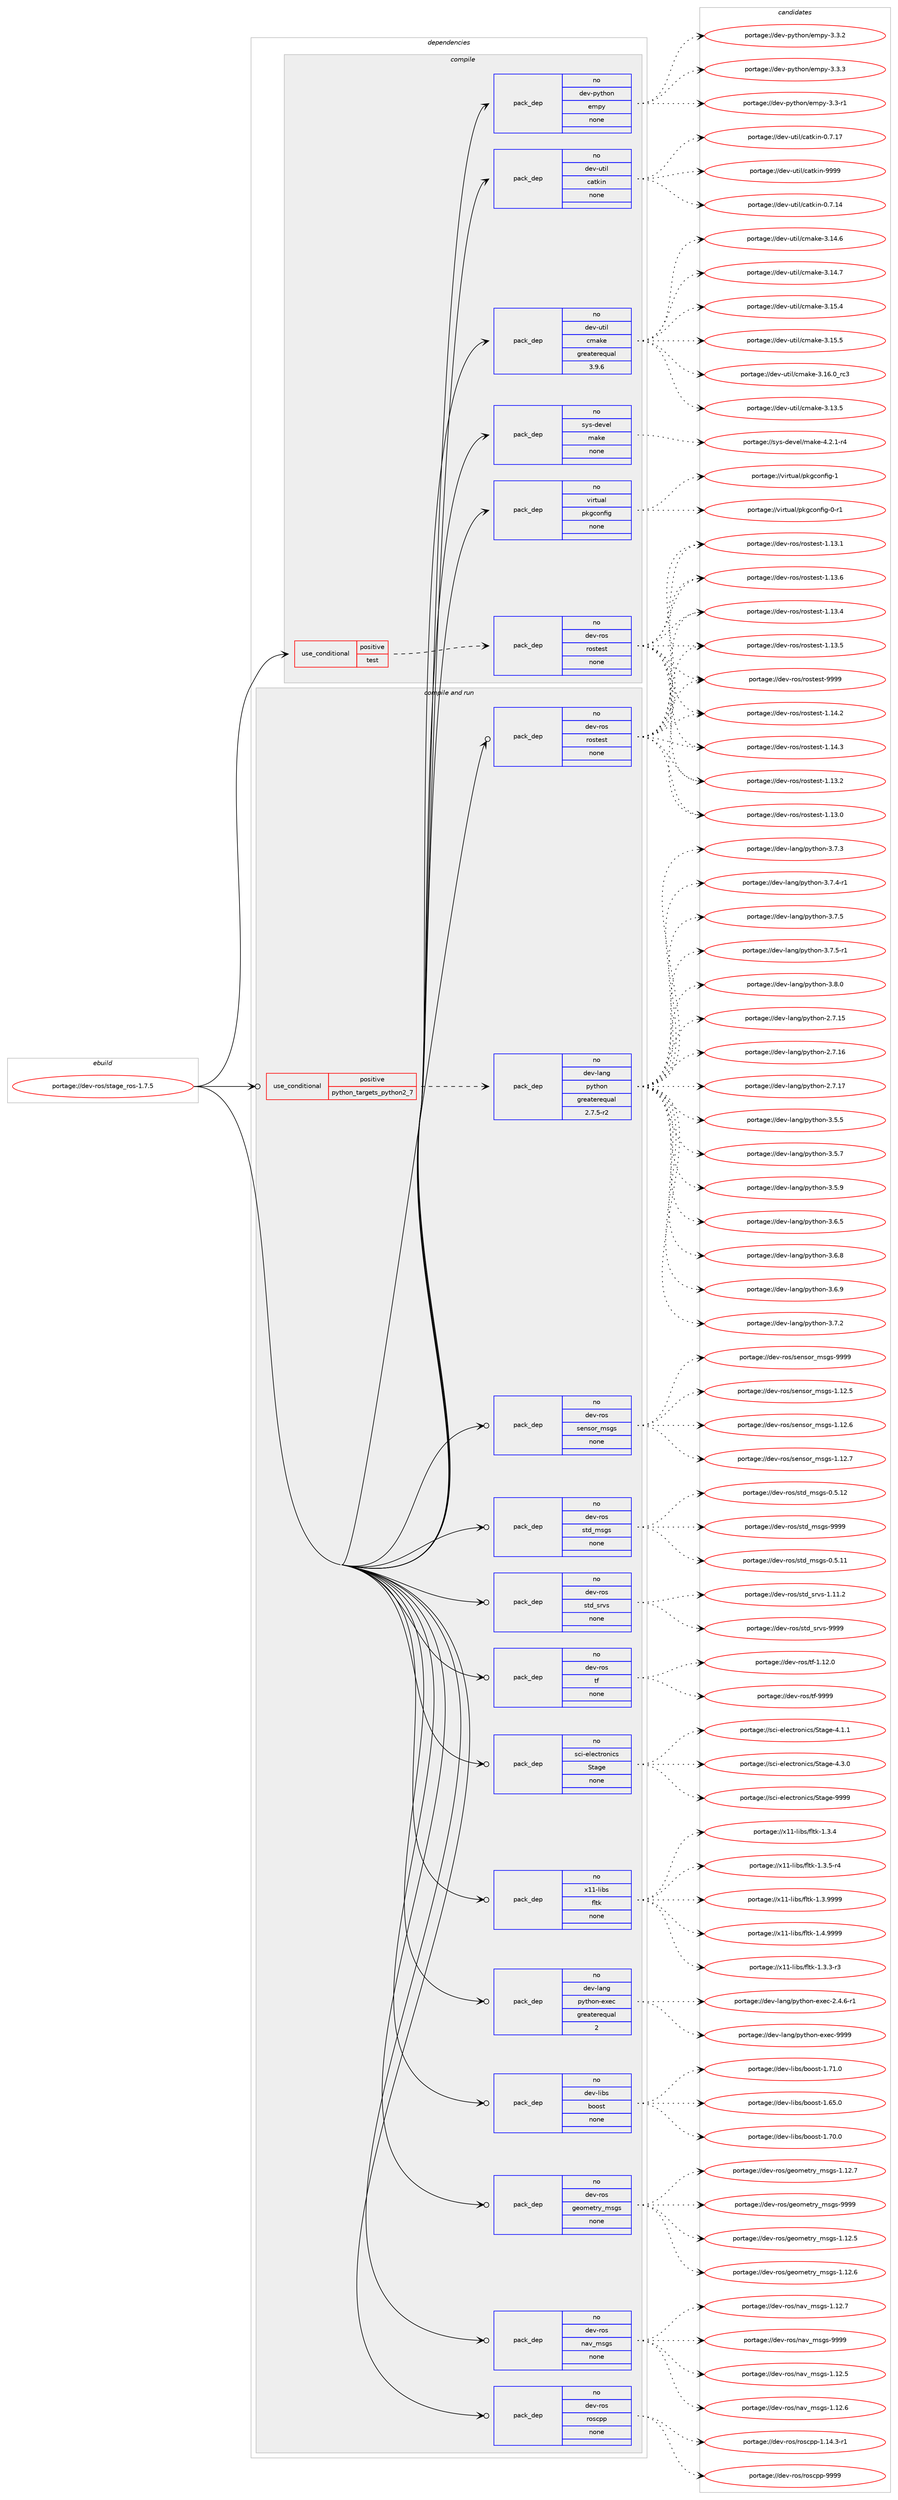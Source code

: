 digraph prolog {

# *************
# Graph options
# *************

newrank=true;
concentrate=true;
compound=true;
graph [rankdir=LR,fontname=Helvetica,fontsize=10,ranksep=1.5];#, ranksep=2.5, nodesep=0.2];
edge  [arrowhead=vee];
node  [fontname=Helvetica,fontsize=10];

# **********
# The ebuild
# **********

subgraph cluster_leftcol {
color=gray;
rank=same;
label=<<i>ebuild</i>>;
id [label="portage://dev-ros/stage_ros-1.7.5", color=red, width=4, href="../dev-ros/stage_ros-1.7.5.svg"];
}

# ****************
# The dependencies
# ****************

subgraph cluster_midcol {
color=gray;
label=<<i>dependencies</i>>;
subgraph cluster_compile {
fillcolor="#eeeeee";
style=filled;
label=<<i>compile</i>>;
subgraph cond44792 {
dependency202475 [label=<<TABLE BORDER="0" CELLBORDER="1" CELLSPACING="0" CELLPADDING="4"><TR><TD ROWSPAN="3" CELLPADDING="10">use_conditional</TD></TR><TR><TD>positive</TD></TR><TR><TD>test</TD></TR></TABLE>>, shape=none, color=red];
subgraph pack154255 {
dependency202476 [label=<<TABLE BORDER="0" CELLBORDER="1" CELLSPACING="0" CELLPADDING="4" WIDTH="220"><TR><TD ROWSPAN="6" CELLPADDING="30">pack_dep</TD></TR><TR><TD WIDTH="110">no</TD></TR><TR><TD>dev-ros</TD></TR><TR><TD>rostest</TD></TR><TR><TD>none</TD></TR><TR><TD></TD></TR></TABLE>>, shape=none, color=blue];
}
dependency202475:e -> dependency202476:w [weight=20,style="dashed",arrowhead="vee"];
}
id:e -> dependency202475:w [weight=20,style="solid",arrowhead="vee"];
subgraph pack154256 {
dependency202477 [label=<<TABLE BORDER="0" CELLBORDER="1" CELLSPACING="0" CELLPADDING="4" WIDTH="220"><TR><TD ROWSPAN="6" CELLPADDING="30">pack_dep</TD></TR><TR><TD WIDTH="110">no</TD></TR><TR><TD>dev-python</TD></TR><TR><TD>empy</TD></TR><TR><TD>none</TD></TR><TR><TD></TD></TR></TABLE>>, shape=none, color=blue];
}
id:e -> dependency202477:w [weight=20,style="solid",arrowhead="vee"];
subgraph pack154257 {
dependency202478 [label=<<TABLE BORDER="0" CELLBORDER="1" CELLSPACING="0" CELLPADDING="4" WIDTH="220"><TR><TD ROWSPAN="6" CELLPADDING="30">pack_dep</TD></TR><TR><TD WIDTH="110">no</TD></TR><TR><TD>dev-util</TD></TR><TR><TD>catkin</TD></TR><TR><TD>none</TD></TR><TR><TD></TD></TR></TABLE>>, shape=none, color=blue];
}
id:e -> dependency202478:w [weight=20,style="solid",arrowhead="vee"];
subgraph pack154258 {
dependency202479 [label=<<TABLE BORDER="0" CELLBORDER="1" CELLSPACING="0" CELLPADDING="4" WIDTH="220"><TR><TD ROWSPAN="6" CELLPADDING="30">pack_dep</TD></TR><TR><TD WIDTH="110">no</TD></TR><TR><TD>dev-util</TD></TR><TR><TD>cmake</TD></TR><TR><TD>greaterequal</TD></TR><TR><TD>3.9.6</TD></TR></TABLE>>, shape=none, color=blue];
}
id:e -> dependency202479:w [weight=20,style="solid",arrowhead="vee"];
subgraph pack154259 {
dependency202480 [label=<<TABLE BORDER="0" CELLBORDER="1" CELLSPACING="0" CELLPADDING="4" WIDTH="220"><TR><TD ROWSPAN="6" CELLPADDING="30">pack_dep</TD></TR><TR><TD WIDTH="110">no</TD></TR><TR><TD>sys-devel</TD></TR><TR><TD>make</TD></TR><TR><TD>none</TD></TR><TR><TD></TD></TR></TABLE>>, shape=none, color=blue];
}
id:e -> dependency202480:w [weight=20,style="solid",arrowhead="vee"];
subgraph pack154260 {
dependency202481 [label=<<TABLE BORDER="0" CELLBORDER="1" CELLSPACING="0" CELLPADDING="4" WIDTH="220"><TR><TD ROWSPAN="6" CELLPADDING="30">pack_dep</TD></TR><TR><TD WIDTH="110">no</TD></TR><TR><TD>virtual</TD></TR><TR><TD>pkgconfig</TD></TR><TR><TD>none</TD></TR><TR><TD></TD></TR></TABLE>>, shape=none, color=blue];
}
id:e -> dependency202481:w [weight=20,style="solid",arrowhead="vee"];
}
subgraph cluster_compileandrun {
fillcolor="#eeeeee";
style=filled;
label=<<i>compile and run</i>>;
subgraph cond44793 {
dependency202482 [label=<<TABLE BORDER="0" CELLBORDER="1" CELLSPACING="0" CELLPADDING="4"><TR><TD ROWSPAN="3" CELLPADDING="10">use_conditional</TD></TR><TR><TD>positive</TD></TR><TR><TD>python_targets_python2_7</TD></TR></TABLE>>, shape=none, color=red];
subgraph pack154261 {
dependency202483 [label=<<TABLE BORDER="0" CELLBORDER="1" CELLSPACING="0" CELLPADDING="4" WIDTH="220"><TR><TD ROWSPAN="6" CELLPADDING="30">pack_dep</TD></TR><TR><TD WIDTH="110">no</TD></TR><TR><TD>dev-lang</TD></TR><TR><TD>python</TD></TR><TR><TD>greaterequal</TD></TR><TR><TD>2.7.5-r2</TD></TR></TABLE>>, shape=none, color=blue];
}
dependency202482:e -> dependency202483:w [weight=20,style="dashed",arrowhead="vee"];
}
id:e -> dependency202482:w [weight=20,style="solid",arrowhead="odotvee"];
subgraph pack154262 {
dependency202484 [label=<<TABLE BORDER="0" CELLBORDER="1" CELLSPACING="0" CELLPADDING="4" WIDTH="220"><TR><TD ROWSPAN="6" CELLPADDING="30">pack_dep</TD></TR><TR><TD WIDTH="110">no</TD></TR><TR><TD>dev-lang</TD></TR><TR><TD>python-exec</TD></TR><TR><TD>greaterequal</TD></TR><TR><TD>2</TD></TR></TABLE>>, shape=none, color=blue];
}
id:e -> dependency202484:w [weight=20,style="solid",arrowhead="odotvee"];
subgraph pack154263 {
dependency202485 [label=<<TABLE BORDER="0" CELLBORDER="1" CELLSPACING="0" CELLPADDING="4" WIDTH="220"><TR><TD ROWSPAN="6" CELLPADDING="30">pack_dep</TD></TR><TR><TD WIDTH="110">no</TD></TR><TR><TD>dev-libs</TD></TR><TR><TD>boost</TD></TR><TR><TD>none</TD></TR><TR><TD></TD></TR></TABLE>>, shape=none, color=blue];
}
id:e -> dependency202485:w [weight=20,style="solid",arrowhead="odotvee"];
subgraph pack154264 {
dependency202486 [label=<<TABLE BORDER="0" CELLBORDER="1" CELLSPACING="0" CELLPADDING="4" WIDTH="220"><TR><TD ROWSPAN="6" CELLPADDING="30">pack_dep</TD></TR><TR><TD WIDTH="110">no</TD></TR><TR><TD>dev-ros</TD></TR><TR><TD>geometry_msgs</TD></TR><TR><TD>none</TD></TR><TR><TD></TD></TR></TABLE>>, shape=none, color=blue];
}
id:e -> dependency202486:w [weight=20,style="solid",arrowhead="odotvee"];
subgraph pack154265 {
dependency202487 [label=<<TABLE BORDER="0" CELLBORDER="1" CELLSPACING="0" CELLPADDING="4" WIDTH="220"><TR><TD ROWSPAN="6" CELLPADDING="30">pack_dep</TD></TR><TR><TD WIDTH="110">no</TD></TR><TR><TD>dev-ros</TD></TR><TR><TD>nav_msgs</TD></TR><TR><TD>none</TD></TR><TR><TD></TD></TR></TABLE>>, shape=none, color=blue];
}
id:e -> dependency202487:w [weight=20,style="solid",arrowhead="odotvee"];
subgraph pack154266 {
dependency202488 [label=<<TABLE BORDER="0" CELLBORDER="1" CELLSPACING="0" CELLPADDING="4" WIDTH="220"><TR><TD ROWSPAN="6" CELLPADDING="30">pack_dep</TD></TR><TR><TD WIDTH="110">no</TD></TR><TR><TD>dev-ros</TD></TR><TR><TD>roscpp</TD></TR><TR><TD>none</TD></TR><TR><TD></TD></TR></TABLE>>, shape=none, color=blue];
}
id:e -> dependency202488:w [weight=20,style="solid",arrowhead="odotvee"];
subgraph pack154267 {
dependency202489 [label=<<TABLE BORDER="0" CELLBORDER="1" CELLSPACING="0" CELLPADDING="4" WIDTH="220"><TR><TD ROWSPAN="6" CELLPADDING="30">pack_dep</TD></TR><TR><TD WIDTH="110">no</TD></TR><TR><TD>dev-ros</TD></TR><TR><TD>rostest</TD></TR><TR><TD>none</TD></TR><TR><TD></TD></TR></TABLE>>, shape=none, color=blue];
}
id:e -> dependency202489:w [weight=20,style="solid",arrowhead="odotvee"];
subgraph pack154268 {
dependency202490 [label=<<TABLE BORDER="0" CELLBORDER="1" CELLSPACING="0" CELLPADDING="4" WIDTH="220"><TR><TD ROWSPAN="6" CELLPADDING="30">pack_dep</TD></TR><TR><TD WIDTH="110">no</TD></TR><TR><TD>dev-ros</TD></TR><TR><TD>sensor_msgs</TD></TR><TR><TD>none</TD></TR><TR><TD></TD></TR></TABLE>>, shape=none, color=blue];
}
id:e -> dependency202490:w [weight=20,style="solid",arrowhead="odotvee"];
subgraph pack154269 {
dependency202491 [label=<<TABLE BORDER="0" CELLBORDER="1" CELLSPACING="0" CELLPADDING="4" WIDTH="220"><TR><TD ROWSPAN="6" CELLPADDING="30">pack_dep</TD></TR><TR><TD WIDTH="110">no</TD></TR><TR><TD>dev-ros</TD></TR><TR><TD>std_msgs</TD></TR><TR><TD>none</TD></TR><TR><TD></TD></TR></TABLE>>, shape=none, color=blue];
}
id:e -> dependency202491:w [weight=20,style="solid",arrowhead="odotvee"];
subgraph pack154270 {
dependency202492 [label=<<TABLE BORDER="0" CELLBORDER="1" CELLSPACING="0" CELLPADDING="4" WIDTH="220"><TR><TD ROWSPAN="6" CELLPADDING="30">pack_dep</TD></TR><TR><TD WIDTH="110">no</TD></TR><TR><TD>dev-ros</TD></TR><TR><TD>std_srvs</TD></TR><TR><TD>none</TD></TR><TR><TD></TD></TR></TABLE>>, shape=none, color=blue];
}
id:e -> dependency202492:w [weight=20,style="solid",arrowhead="odotvee"];
subgraph pack154271 {
dependency202493 [label=<<TABLE BORDER="0" CELLBORDER="1" CELLSPACING="0" CELLPADDING="4" WIDTH="220"><TR><TD ROWSPAN="6" CELLPADDING="30">pack_dep</TD></TR><TR><TD WIDTH="110">no</TD></TR><TR><TD>dev-ros</TD></TR><TR><TD>tf</TD></TR><TR><TD>none</TD></TR><TR><TD></TD></TR></TABLE>>, shape=none, color=blue];
}
id:e -> dependency202493:w [weight=20,style="solid",arrowhead="odotvee"];
subgraph pack154272 {
dependency202494 [label=<<TABLE BORDER="0" CELLBORDER="1" CELLSPACING="0" CELLPADDING="4" WIDTH="220"><TR><TD ROWSPAN="6" CELLPADDING="30">pack_dep</TD></TR><TR><TD WIDTH="110">no</TD></TR><TR><TD>sci-electronics</TD></TR><TR><TD>Stage</TD></TR><TR><TD>none</TD></TR><TR><TD></TD></TR></TABLE>>, shape=none, color=blue];
}
id:e -> dependency202494:w [weight=20,style="solid",arrowhead="odotvee"];
subgraph pack154273 {
dependency202495 [label=<<TABLE BORDER="0" CELLBORDER="1" CELLSPACING="0" CELLPADDING="4" WIDTH="220"><TR><TD ROWSPAN="6" CELLPADDING="30">pack_dep</TD></TR><TR><TD WIDTH="110">no</TD></TR><TR><TD>x11-libs</TD></TR><TR><TD>fltk</TD></TR><TR><TD>none</TD></TR><TR><TD></TD></TR></TABLE>>, shape=none, color=blue];
}
id:e -> dependency202495:w [weight=20,style="solid",arrowhead="odotvee"];
}
subgraph cluster_run {
fillcolor="#eeeeee";
style=filled;
label=<<i>run</i>>;
}
}

# **************
# The candidates
# **************

subgraph cluster_choices {
rank=same;
color=gray;
label=<<i>candidates</i>>;

subgraph choice154255 {
color=black;
nodesep=1;
choiceportage100101118451141111154711411111511610111511645494649514648 [label="portage://dev-ros/rostest-1.13.0", color=red, width=4,href="../dev-ros/rostest-1.13.0.svg"];
choiceportage100101118451141111154711411111511610111511645494649514649 [label="portage://dev-ros/rostest-1.13.1", color=red, width=4,href="../dev-ros/rostest-1.13.1.svg"];
choiceportage100101118451141111154711411111511610111511645494649514650 [label="portage://dev-ros/rostest-1.13.2", color=red, width=4,href="../dev-ros/rostest-1.13.2.svg"];
choiceportage100101118451141111154711411111511610111511645494649514652 [label="portage://dev-ros/rostest-1.13.4", color=red, width=4,href="../dev-ros/rostest-1.13.4.svg"];
choiceportage100101118451141111154711411111511610111511645494649514653 [label="portage://dev-ros/rostest-1.13.5", color=red, width=4,href="../dev-ros/rostest-1.13.5.svg"];
choiceportage100101118451141111154711411111511610111511645494649514654 [label="portage://dev-ros/rostest-1.13.6", color=red, width=4,href="../dev-ros/rostest-1.13.6.svg"];
choiceportage100101118451141111154711411111511610111511645494649524650 [label="portage://dev-ros/rostest-1.14.2", color=red, width=4,href="../dev-ros/rostest-1.14.2.svg"];
choiceportage100101118451141111154711411111511610111511645494649524651 [label="portage://dev-ros/rostest-1.14.3", color=red, width=4,href="../dev-ros/rostest-1.14.3.svg"];
choiceportage10010111845114111115471141111151161011151164557575757 [label="portage://dev-ros/rostest-9999", color=red, width=4,href="../dev-ros/rostest-9999.svg"];
dependency202476:e -> choiceportage100101118451141111154711411111511610111511645494649514648:w [style=dotted,weight="100"];
dependency202476:e -> choiceportage100101118451141111154711411111511610111511645494649514649:w [style=dotted,weight="100"];
dependency202476:e -> choiceportage100101118451141111154711411111511610111511645494649514650:w [style=dotted,weight="100"];
dependency202476:e -> choiceportage100101118451141111154711411111511610111511645494649514652:w [style=dotted,weight="100"];
dependency202476:e -> choiceportage100101118451141111154711411111511610111511645494649514653:w [style=dotted,weight="100"];
dependency202476:e -> choiceportage100101118451141111154711411111511610111511645494649514654:w [style=dotted,weight="100"];
dependency202476:e -> choiceportage100101118451141111154711411111511610111511645494649524650:w [style=dotted,weight="100"];
dependency202476:e -> choiceportage100101118451141111154711411111511610111511645494649524651:w [style=dotted,weight="100"];
dependency202476:e -> choiceportage10010111845114111115471141111151161011151164557575757:w [style=dotted,weight="100"];
}
subgraph choice154256 {
color=black;
nodesep=1;
choiceportage1001011184511212111610411111047101109112121455146514511449 [label="portage://dev-python/empy-3.3-r1", color=red, width=4,href="../dev-python/empy-3.3-r1.svg"];
choiceportage1001011184511212111610411111047101109112121455146514650 [label="portage://dev-python/empy-3.3.2", color=red, width=4,href="../dev-python/empy-3.3.2.svg"];
choiceportage1001011184511212111610411111047101109112121455146514651 [label="portage://dev-python/empy-3.3.3", color=red, width=4,href="../dev-python/empy-3.3.3.svg"];
dependency202477:e -> choiceportage1001011184511212111610411111047101109112121455146514511449:w [style=dotted,weight="100"];
dependency202477:e -> choiceportage1001011184511212111610411111047101109112121455146514650:w [style=dotted,weight="100"];
dependency202477:e -> choiceportage1001011184511212111610411111047101109112121455146514651:w [style=dotted,weight="100"];
}
subgraph choice154257 {
color=black;
nodesep=1;
choiceportage1001011184511711610510847999711610710511045484655464952 [label="portage://dev-util/catkin-0.7.14", color=red, width=4,href="../dev-util/catkin-0.7.14.svg"];
choiceportage1001011184511711610510847999711610710511045484655464955 [label="portage://dev-util/catkin-0.7.17", color=red, width=4,href="../dev-util/catkin-0.7.17.svg"];
choiceportage100101118451171161051084799971161071051104557575757 [label="portage://dev-util/catkin-9999", color=red, width=4,href="../dev-util/catkin-9999.svg"];
dependency202478:e -> choiceportage1001011184511711610510847999711610710511045484655464952:w [style=dotted,weight="100"];
dependency202478:e -> choiceportage1001011184511711610510847999711610710511045484655464955:w [style=dotted,weight="100"];
dependency202478:e -> choiceportage100101118451171161051084799971161071051104557575757:w [style=dotted,weight="100"];
}
subgraph choice154258 {
color=black;
nodesep=1;
choiceportage1001011184511711610510847991099710710145514649514653 [label="portage://dev-util/cmake-3.13.5", color=red, width=4,href="../dev-util/cmake-3.13.5.svg"];
choiceportage1001011184511711610510847991099710710145514649524654 [label="portage://dev-util/cmake-3.14.6", color=red, width=4,href="../dev-util/cmake-3.14.6.svg"];
choiceportage1001011184511711610510847991099710710145514649524655 [label="portage://dev-util/cmake-3.14.7", color=red, width=4,href="../dev-util/cmake-3.14.7.svg"];
choiceportage1001011184511711610510847991099710710145514649534652 [label="portage://dev-util/cmake-3.15.4", color=red, width=4,href="../dev-util/cmake-3.15.4.svg"];
choiceportage1001011184511711610510847991099710710145514649534653 [label="portage://dev-util/cmake-3.15.5", color=red, width=4,href="../dev-util/cmake-3.15.5.svg"];
choiceportage1001011184511711610510847991099710710145514649544648951149951 [label="portage://dev-util/cmake-3.16.0_rc3", color=red, width=4,href="../dev-util/cmake-3.16.0_rc3.svg"];
dependency202479:e -> choiceportage1001011184511711610510847991099710710145514649514653:w [style=dotted,weight="100"];
dependency202479:e -> choiceportage1001011184511711610510847991099710710145514649524654:w [style=dotted,weight="100"];
dependency202479:e -> choiceportage1001011184511711610510847991099710710145514649524655:w [style=dotted,weight="100"];
dependency202479:e -> choiceportage1001011184511711610510847991099710710145514649534652:w [style=dotted,weight="100"];
dependency202479:e -> choiceportage1001011184511711610510847991099710710145514649534653:w [style=dotted,weight="100"];
dependency202479:e -> choiceportage1001011184511711610510847991099710710145514649544648951149951:w [style=dotted,weight="100"];
}
subgraph choice154259 {
color=black;
nodesep=1;
choiceportage1151211154510010111810110847109971071014552465046494511452 [label="portage://sys-devel/make-4.2.1-r4", color=red, width=4,href="../sys-devel/make-4.2.1-r4.svg"];
dependency202480:e -> choiceportage1151211154510010111810110847109971071014552465046494511452:w [style=dotted,weight="100"];
}
subgraph choice154260 {
color=black;
nodesep=1;
choiceportage11810511411611797108471121071039911111010210510345484511449 [label="portage://virtual/pkgconfig-0-r1", color=red, width=4,href="../virtual/pkgconfig-0-r1.svg"];
choiceportage1181051141161179710847112107103991111101021051034549 [label="portage://virtual/pkgconfig-1", color=red, width=4,href="../virtual/pkgconfig-1.svg"];
dependency202481:e -> choiceportage11810511411611797108471121071039911111010210510345484511449:w [style=dotted,weight="100"];
dependency202481:e -> choiceportage1181051141161179710847112107103991111101021051034549:w [style=dotted,weight="100"];
}
subgraph choice154261 {
color=black;
nodesep=1;
choiceportage10010111845108971101034711212111610411111045504655464953 [label="portage://dev-lang/python-2.7.15", color=red, width=4,href="../dev-lang/python-2.7.15.svg"];
choiceportage10010111845108971101034711212111610411111045504655464954 [label="portage://dev-lang/python-2.7.16", color=red, width=4,href="../dev-lang/python-2.7.16.svg"];
choiceportage10010111845108971101034711212111610411111045504655464955 [label="portage://dev-lang/python-2.7.17", color=red, width=4,href="../dev-lang/python-2.7.17.svg"];
choiceportage100101118451089711010347112121116104111110455146534653 [label="portage://dev-lang/python-3.5.5", color=red, width=4,href="../dev-lang/python-3.5.5.svg"];
choiceportage100101118451089711010347112121116104111110455146534655 [label="portage://dev-lang/python-3.5.7", color=red, width=4,href="../dev-lang/python-3.5.7.svg"];
choiceportage100101118451089711010347112121116104111110455146534657 [label="portage://dev-lang/python-3.5.9", color=red, width=4,href="../dev-lang/python-3.5.9.svg"];
choiceportage100101118451089711010347112121116104111110455146544653 [label="portage://dev-lang/python-3.6.5", color=red, width=4,href="../dev-lang/python-3.6.5.svg"];
choiceportage100101118451089711010347112121116104111110455146544656 [label="portage://dev-lang/python-3.6.8", color=red, width=4,href="../dev-lang/python-3.6.8.svg"];
choiceportage100101118451089711010347112121116104111110455146544657 [label="portage://dev-lang/python-3.6.9", color=red, width=4,href="../dev-lang/python-3.6.9.svg"];
choiceportage100101118451089711010347112121116104111110455146554650 [label="portage://dev-lang/python-3.7.2", color=red, width=4,href="../dev-lang/python-3.7.2.svg"];
choiceportage100101118451089711010347112121116104111110455146554651 [label="portage://dev-lang/python-3.7.3", color=red, width=4,href="../dev-lang/python-3.7.3.svg"];
choiceportage1001011184510897110103471121211161041111104551465546524511449 [label="portage://dev-lang/python-3.7.4-r1", color=red, width=4,href="../dev-lang/python-3.7.4-r1.svg"];
choiceportage100101118451089711010347112121116104111110455146554653 [label="portage://dev-lang/python-3.7.5", color=red, width=4,href="../dev-lang/python-3.7.5.svg"];
choiceportage1001011184510897110103471121211161041111104551465546534511449 [label="portage://dev-lang/python-3.7.5-r1", color=red, width=4,href="../dev-lang/python-3.7.5-r1.svg"];
choiceportage100101118451089711010347112121116104111110455146564648 [label="portage://dev-lang/python-3.8.0", color=red, width=4,href="../dev-lang/python-3.8.0.svg"];
dependency202483:e -> choiceportage10010111845108971101034711212111610411111045504655464953:w [style=dotted,weight="100"];
dependency202483:e -> choiceportage10010111845108971101034711212111610411111045504655464954:w [style=dotted,weight="100"];
dependency202483:e -> choiceportage10010111845108971101034711212111610411111045504655464955:w [style=dotted,weight="100"];
dependency202483:e -> choiceportage100101118451089711010347112121116104111110455146534653:w [style=dotted,weight="100"];
dependency202483:e -> choiceportage100101118451089711010347112121116104111110455146534655:w [style=dotted,weight="100"];
dependency202483:e -> choiceportage100101118451089711010347112121116104111110455146534657:w [style=dotted,weight="100"];
dependency202483:e -> choiceportage100101118451089711010347112121116104111110455146544653:w [style=dotted,weight="100"];
dependency202483:e -> choiceportage100101118451089711010347112121116104111110455146544656:w [style=dotted,weight="100"];
dependency202483:e -> choiceportage100101118451089711010347112121116104111110455146544657:w [style=dotted,weight="100"];
dependency202483:e -> choiceportage100101118451089711010347112121116104111110455146554650:w [style=dotted,weight="100"];
dependency202483:e -> choiceportage100101118451089711010347112121116104111110455146554651:w [style=dotted,weight="100"];
dependency202483:e -> choiceportage1001011184510897110103471121211161041111104551465546524511449:w [style=dotted,weight="100"];
dependency202483:e -> choiceportage100101118451089711010347112121116104111110455146554653:w [style=dotted,weight="100"];
dependency202483:e -> choiceportage1001011184510897110103471121211161041111104551465546534511449:w [style=dotted,weight="100"];
dependency202483:e -> choiceportage100101118451089711010347112121116104111110455146564648:w [style=dotted,weight="100"];
}
subgraph choice154262 {
color=black;
nodesep=1;
choiceportage10010111845108971101034711212111610411111045101120101994550465246544511449 [label="portage://dev-lang/python-exec-2.4.6-r1", color=red, width=4,href="../dev-lang/python-exec-2.4.6-r1.svg"];
choiceportage10010111845108971101034711212111610411111045101120101994557575757 [label="portage://dev-lang/python-exec-9999", color=red, width=4,href="../dev-lang/python-exec-9999.svg"];
dependency202484:e -> choiceportage10010111845108971101034711212111610411111045101120101994550465246544511449:w [style=dotted,weight="100"];
dependency202484:e -> choiceportage10010111845108971101034711212111610411111045101120101994557575757:w [style=dotted,weight="100"];
}
subgraph choice154263 {
color=black;
nodesep=1;
choiceportage1001011184510810598115479811111111511645494654534648 [label="portage://dev-libs/boost-1.65.0", color=red, width=4,href="../dev-libs/boost-1.65.0.svg"];
choiceportage1001011184510810598115479811111111511645494655484648 [label="portage://dev-libs/boost-1.70.0", color=red, width=4,href="../dev-libs/boost-1.70.0.svg"];
choiceportage1001011184510810598115479811111111511645494655494648 [label="portage://dev-libs/boost-1.71.0", color=red, width=4,href="../dev-libs/boost-1.71.0.svg"];
dependency202485:e -> choiceportage1001011184510810598115479811111111511645494654534648:w [style=dotted,weight="100"];
dependency202485:e -> choiceportage1001011184510810598115479811111111511645494655484648:w [style=dotted,weight="100"];
dependency202485:e -> choiceportage1001011184510810598115479811111111511645494655494648:w [style=dotted,weight="100"];
}
subgraph choice154264 {
color=black;
nodesep=1;
choiceportage10010111845114111115471031011111091011161141219510911510311545494649504653 [label="portage://dev-ros/geometry_msgs-1.12.5", color=red, width=4,href="../dev-ros/geometry_msgs-1.12.5.svg"];
choiceportage10010111845114111115471031011111091011161141219510911510311545494649504654 [label="portage://dev-ros/geometry_msgs-1.12.6", color=red, width=4,href="../dev-ros/geometry_msgs-1.12.6.svg"];
choiceportage10010111845114111115471031011111091011161141219510911510311545494649504655 [label="portage://dev-ros/geometry_msgs-1.12.7", color=red, width=4,href="../dev-ros/geometry_msgs-1.12.7.svg"];
choiceportage1001011184511411111547103101111109101116114121951091151031154557575757 [label="portage://dev-ros/geometry_msgs-9999", color=red, width=4,href="../dev-ros/geometry_msgs-9999.svg"];
dependency202486:e -> choiceportage10010111845114111115471031011111091011161141219510911510311545494649504653:w [style=dotted,weight="100"];
dependency202486:e -> choiceportage10010111845114111115471031011111091011161141219510911510311545494649504654:w [style=dotted,weight="100"];
dependency202486:e -> choiceportage10010111845114111115471031011111091011161141219510911510311545494649504655:w [style=dotted,weight="100"];
dependency202486:e -> choiceportage1001011184511411111547103101111109101116114121951091151031154557575757:w [style=dotted,weight="100"];
}
subgraph choice154265 {
color=black;
nodesep=1;
choiceportage1001011184511411111547110971189510911510311545494649504653 [label="portage://dev-ros/nav_msgs-1.12.5", color=red, width=4,href="../dev-ros/nav_msgs-1.12.5.svg"];
choiceportage1001011184511411111547110971189510911510311545494649504654 [label="portage://dev-ros/nav_msgs-1.12.6", color=red, width=4,href="../dev-ros/nav_msgs-1.12.6.svg"];
choiceportage1001011184511411111547110971189510911510311545494649504655 [label="portage://dev-ros/nav_msgs-1.12.7", color=red, width=4,href="../dev-ros/nav_msgs-1.12.7.svg"];
choiceportage100101118451141111154711097118951091151031154557575757 [label="portage://dev-ros/nav_msgs-9999", color=red, width=4,href="../dev-ros/nav_msgs-9999.svg"];
dependency202487:e -> choiceportage1001011184511411111547110971189510911510311545494649504653:w [style=dotted,weight="100"];
dependency202487:e -> choiceportage1001011184511411111547110971189510911510311545494649504654:w [style=dotted,weight="100"];
dependency202487:e -> choiceportage1001011184511411111547110971189510911510311545494649504655:w [style=dotted,weight="100"];
dependency202487:e -> choiceportage100101118451141111154711097118951091151031154557575757:w [style=dotted,weight="100"];
}
subgraph choice154266 {
color=black;
nodesep=1;
choiceportage100101118451141111154711411111599112112454946495246514511449 [label="portage://dev-ros/roscpp-1.14.3-r1", color=red, width=4,href="../dev-ros/roscpp-1.14.3-r1.svg"];
choiceportage1001011184511411111547114111115991121124557575757 [label="portage://dev-ros/roscpp-9999", color=red, width=4,href="../dev-ros/roscpp-9999.svg"];
dependency202488:e -> choiceportage100101118451141111154711411111599112112454946495246514511449:w [style=dotted,weight="100"];
dependency202488:e -> choiceportage1001011184511411111547114111115991121124557575757:w [style=dotted,weight="100"];
}
subgraph choice154267 {
color=black;
nodesep=1;
choiceportage100101118451141111154711411111511610111511645494649514648 [label="portage://dev-ros/rostest-1.13.0", color=red, width=4,href="../dev-ros/rostest-1.13.0.svg"];
choiceportage100101118451141111154711411111511610111511645494649514649 [label="portage://dev-ros/rostest-1.13.1", color=red, width=4,href="../dev-ros/rostest-1.13.1.svg"];
choiceportage100101118451141111154711411111511610111511645494649514650 [label="portage://dev-ros/rostest-1.13.2", color=red, width=4,href="../dev-ros/rostest-1.13.2.svg"];
choiceportage100101118451141111154711411111511610111511645494649514652 [label="portage://dev-ros/rostest-1.13.4", color=red, width=4,href="../dev-ros/rostest-1.13.4.svg"];
choiceportage100101118451141111154711411111511610111511645494649514653 [label="portage://dev-ros/rostest-1.13.5", color=red, width=4,href="../dev-ros/rostest-1.13.5.svg"];
choiceportage100101118451141111154711411111511610111511645494649514654 [label="portage://dev-ros/rostest-1.13.6", color=red, width=4,href="../dev-ros/rostest-1.13.6.svg"];
choiceportage100101118451141111154711411111511610111511645494649524650 [label="portage://dev-ros/rostest-1.14.2", color=red, width=4,href="../dev-ros/rostest-1.14.2.svg"];
choiceportage100101118451141111154711411111511610111511645494649524651 [label="portage://dev-ros/rostest-1.14.3", color=red, width=4,href="../dev-ros/rostest-1.14.3.svg"];
choiceportage10010111845114111115471141111151161011151164557575757 [label="portage://dev-ros/rostest-9999", color=red, width=4,href="../dev-ros/rostest-9999.svg"];
dependency202489:e -> choiceportage100101118451141111154711411111511610111511645494649514648:w [style=dotted,weight="100"];
dependency202489:e -> choiceportage100101118451141111154711411111511610111511645494649514649:w [style=dotted,weight="100"];
dependency202489:e -> choiceportage100101118451141111154711411111511610111511645494649514650:w [style=dotted,weight="100"];
dependency202489:e -> choiceportage100101118451141111154711411111511610111511645494649514652:w [style=dotted,weight="100"];
dependency202489:e -> choiceportage100101118451141111154711411111511610111511645494649514653:w [style=dotted,weight="100"];
dependency202489:e -> choiceportage100101118451141111154711411111511610111511645494649514654:w [style=dotted,weight="100"];
dependency202489:e -> choiceportage100101118451141111154711411111511610111511645494649524650:w [style=dotted,weight="100"];
dependency202489:e -> choiceportage100101118451141111154711411111511610111511645494649524651:w [style=dotted,weight="100"];
dependency202489:e -> choiceportage10010111845114111115471141111151161011151164557575757:w [style=dotted,weight="100"];
}
subgraph choice154268 {
color=black;
nodesep=1;
choiceportage10010111845114111115471151011101151111149510911510311545494649504653 [label="portage://dev-ros/sensor_msgs-1.12.5", color=red, width=4,href="../dev-ros/sensor_msgs-1.12.5.svg"];
choiceportage10010111845114111115471151011101151111149510911510311545494649504654 [label="portage://dev-ros/sensor_msgs-1.12.6", color=red, width=4,href="../dev-ros/sensor_msgs-1.12.6.svg"];
choiceportage10010111845114111115471151011101151111149510911510311545494649504655 [label="portage://dev-ros/sensor_msgs-1.12.7", color=red, width=4,href="../dev-ros/sensor_msgs-1.12.7.svg"];
choiceportage1001011184511411111547115101110115111114951091151031154557575757 [label="portage://dev-ros/sensor_msgs-9999", color=red, width=4,href="../dev-ros/sensor_msgs-9999.svg"];
dependency202490:e -> choiceportage10010111845114111115471151011101151111149510911510311545494649504653:w [style=dotted,weight="100"];
dependency202490:e -> choiceportage10010111845114111115471151011101151111149510911510311545494649504654:w [style=dotted,weight="100"];
dependency202490:e -> choiceportage10010111845114111115471151011101151111149510911510311545494649504655:w [style=dotted,weight="100"];
dependency202490:e -> choiceportage1001011184511411111547115101110115111114951091151031154557575757:w [style=dotted,weight="100"];
}
subgraph choice154269 {
color=black;
nodesep=1;
choiceportage10010111845114111115471151161009510911510311545484653464949 [label="portage://dev-ros/std_msgs-0.5.11", color=red, width=4,href="../dev-ros/std_msgs-0.5.11.svg"];
choiceportage10010111845114111115471151161009510911510311545484653464950 [label="portage://dev-ros/std_msgs-0.5.12", color=red, width=4,href="../dev-ros/std_msgs-0.5.12.svg"];
choiceportage1001011184511411111547115116100951091151031154557575757 [label="portage://dev-ros/std_msgs-9999", color=red, width=4,href="../dev-ros/std_msgs-9999.svg"];
dependency202491:e -> choiceportage10010111845114111115471151161009510911510311545484653464949:w [style=dotted,weight="100"];
dependency202491:e -> choiceportage10010111845114111115471151161009510911510311545484653464950:w [style=dotted,weight="100"];
dependency202491:e -> choiceportage1001011184511411111547115116100951091151031154557575757:w [style=dotted,weight="100"];
}
subgraph choice154270 {
color=black;
nodesep=1;
choiceportage10010111845114111115471151161009511511411811545494649494650 [label="portage://dev-ros/std_srvs-1.11.2", color=red, width=4,href="../dev-ros/std_srvs-1.11.2.svg"];
choiceportage1001011184511411111547115116100951151141181154557575757 [label="portage://dev-ros/std_srvs-9999", color=red, width=4,href="../dev-ros/std_srvs-9999.svg"];
dependency202492:e -> choiceportage10010111845114111115471151161009511511411811545494649494650:w [style=dotted,weight="100"];
dependency202492:e -> choiceportage1001011184511411111547115116100951151141181154557575757:w [style=dotted,weight="100"];
}
subgraph choice154271 {
color=black;
nodesep=1;
choiceportage100101118451141111154711610245494649504648 [label="portage://dev-ros/tf-1.12.0", color=red, width=4,href="../dev-ros/tf-1.12.0.svg"];
choiceportage10010111845114111115471161024557575757 [label="portage://dev-ros/tf-9999", color=red, width=4,href="../dev-ros/tf-9999.svg"];
dependency202493:e -> choiceportage100101118451141111154711610245494649504648:w [style=dotted,weight="100"];
dependency202493:e -> choiceportage10010111845114111115471161024557575757:w [style=dotted,weight="100"];
}
subgraph choice154272 {
color=black;
nodesep=1;
choiceportage11599105451011081019911611411111010599115478311697103101455246494649 [label="portage://sci-electronics/Stage-4.1.1", color=red, width=4,href="../sci-electronics/Stage-4.1.1.svg"];
choiceportage11599105451011081019911611411111010599115478311697103101455246514648 [label="portage://sci-electronics/Stage-4.3.0", color=red, width=4,href="../sci-electronics/Stage-4.3.0.svg"];
choiceportage115991054510110810199116114111110105991154783116971031014557575757 [label="portage://sci-electronics/Stage-9999", color=red, width=4,href="../sci-electronics/Stage-9999.svg"];
dependency202494:e -> choiceportage11599105451011081019911611411111010599115478311697103101455246494649:w [style=dotted,weight="100"];
dependency202494:e -> choiceportage11599105451011081019911611411111010599115478311697103101455246514648:w [style=dotted,weight="100"];
dependency202494:e -> choiceportage115991054510110810199116114111110105991154783116971031014557575757:w [style=dotted,weight="100"];
}
subgraph choice154273 {
color=black;
nodesep=1;
choiceportage12049494510810598115471021081161074549465146514511451 [label="portage://x11-libs/fltk-1.3.3-r3", color=red, width=4,href="../x11-libs/fltk-1.3.3-r3.svg"];
choiceportage1204949451081059811547102108116107454946514652 [label="portage://x11-libs/fltk-1.3.4", color=red, width=4,href="../x11-libs/fltk-1.3.4.svg"];
choiceportage12049494510810598115471021081161074549465146534511452 [label="portage://x11-libs/fltk-1.3.5-r4", color=red, width=4,href="../x11-libs/fltk-1.3.5-r4.svg"];
choiceportage1204949451081059811547102108116107454946514657575757 [label="portage://x11-libs/fltk-1.3.9999", color=red, width=4,href="../x11-libs/fltk-1.3.9999.svg"];
choiceportage1204949451081059811547102108116107454946524657575757 [label="portage://x11-libs/fltk-1.4.9999", color=red, width=4,href="../x11-libs/fltk-1.4.9999.svg"];
dependency202495:e -> choiceportage12049494510810598115471021081161074549465146514511451:w [style=dotted,weight="100"];
dependency202495:e -> choiceportage1204949451081059811547102108116107454946514652:w [style=dotted,weight="100"];
dependency202495:e -> choiceportage12049494510810598115471021081161074549465146534511452:w [style=dotted,weight="100"];
dependency202495:e -> choiceportage1204949451081059811547102108116107454946514657575757:w [style=dotted,weight="100"];
dependency202495:e -> choiceportage1204949451081059811547102108116107454946524657575757:w [style=dotted,weight="100"];
}
}

}
